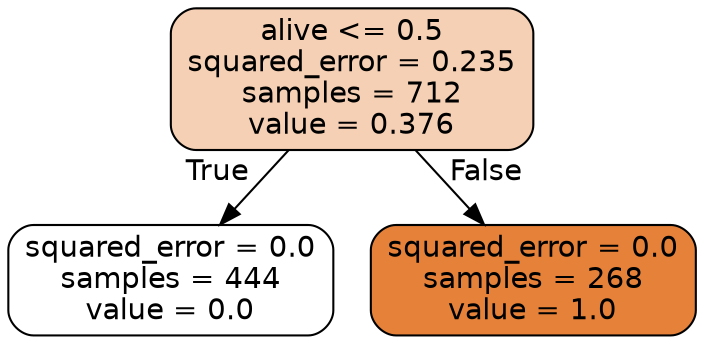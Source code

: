 digraph Tree {
node [shape=box, style="filled, rounded", color="black", fontname="helvetica"] ;
edge [fontname="helvetica"] ;
0 [label="alive <= 0.5\nsquared_error = 0.235\nsamples = 712\nvalue = 0.376", fillcolor="#f5d0b4"] ;
1 [label="squared_error = 0.0\nsamples = 444\nvalue = 0.0", fillcolor="#ffffff"] ;
0 -> 1 [labeldistance=2.5, labelangle=45, headlabel="True"] ;
2 [label="squared_error = 0.0\nsamples = 268\nvalue = 1.0", fillcolor="#e58139"] ;
0 -> 2 [labeldistance=2.5, labelangle=-45, headlabel="False"] ;
}